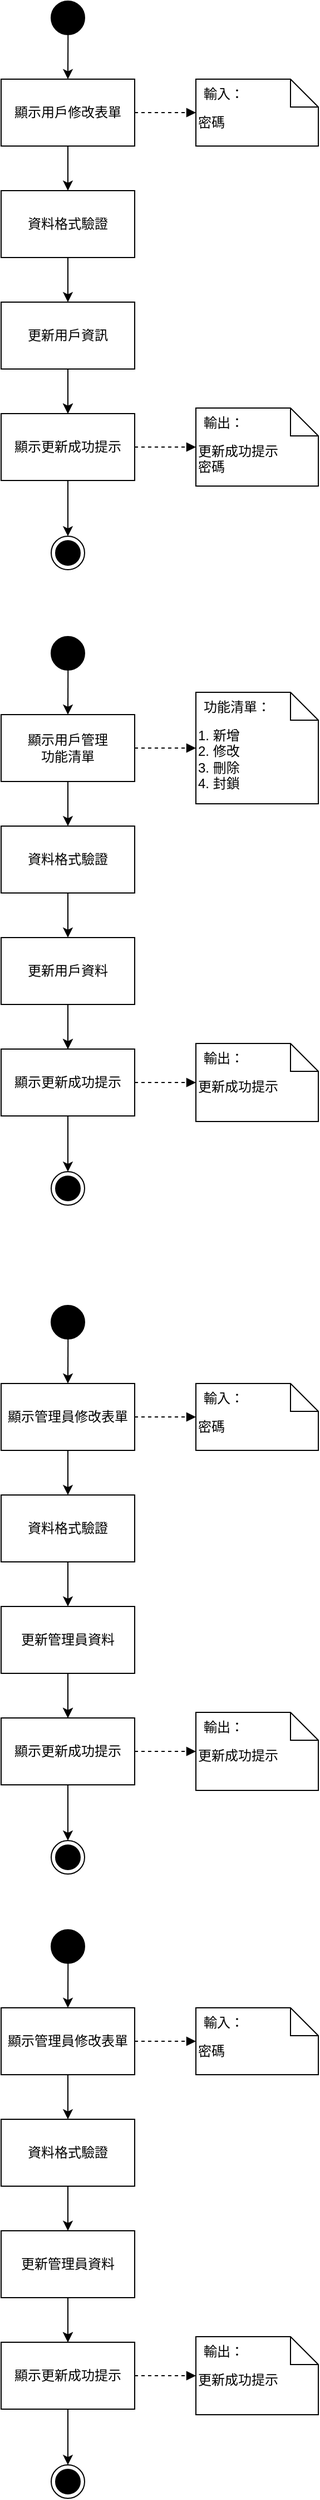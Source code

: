 <mxfile version="22.1.5" type="github">
  <diagram name="第 1 页" id="quUWREb-jlwR2Ny_MdLy">
    <mxGraphModel dx="1290" dy="522" grid="1" gridSize="10" guides="1" tooltips="1" connect="1" arrows="1" fold="1" page="1" pageScale="1" pageWidth="827" pageHeight="1169" math="0" shadow="0">
      <root>
        <mxCell id="0" />
        <mxCell id="1" parent="0" />
        <mxCell id="rR45mx5UOw72tcgHX984-3" value="" style="ellipse;fillColor=strokeColor;html=1;" vertex="1" parent="1">
          <mxGeometry x="165" y="30" width="30" height="30" as="geometry" />
        </mxCell>
        <mxCell id="rR45mx5UOw72tcgHX984-5" value="密碼" style="shape=note2;boundedLbl=1;whiteSpace=wrap;html=1;size=25;verticalAlign=top;align=left;" vertex="1" parent="1">
          <mxGeometry x="295" y="100" width="110" height="60" as="geometry" />
        </mxCell>
        <mxCell id="rR45mx5UOw72tcgHX984-6" value="輸入：" style="resizeWidth=1;part=1;strokeColor=none;fillColor=none;align=left;spacingLeft=5;" vertex="1" parent="rR45mx5UOw72tcgHX984-5">
          <mxGeometry width="110" height="25" relative="1" as="geometry" />
        </mxCell>
        <mxCell id="rR45mx5UOw72tcgHX984-7" value="" style="endArrow=classic;html=1;rounded=0;" edge="1" parent="1" source="rR45mx5UOw72tcgHX984-3" target="rR45mx5UOw72tcgHX984-8">
          <mxGeometry width="50" height="50" relative="1" as="geometry">
            <mxPoint x="465" y="300" as="sourcePoint" />
            <mxPoint x="180" y="100" as="targetPoint" />
          </mxGeometry>
        </mxCell>
        <mxCell id="rR45mx5UOw72tcgHX984-8" value="顯示用戶修改表單" style="rounded=0;whiteSpace=wrap;html=1;" vertex="1" parent="1">
          <mxGeometry x="120" y="100" width="120" height="60" as="geometry" />
        </mxCell>
        <mxCell id="rR45mx5UOw72tcgHX984-13" value="" style="html=1;verticalAlign=bottom;labelBackgroundColor=none;endArrow=block;endFill=1;dashed=1;rounded=0;" edge="1" parent="1" source="rR45mx5UOw72tcgHX984-8" target="rR45mx5UOw72tcgHX984-5">
          <mxGeometry width="160" relative="1" as="geometry">
            <mxPoint x="405" y="270" as="sourcePoint" />
            <mxPoint x="565" y="270" as="targetPoint" />
          </mxGeometry>
        </mxCell>
        <mxCell id="rR45mx5UOw72tcgHX984-14" value="" style="endArrow=classic;html=1;rounded=0;" edge="1" parent="1" target="rR45mx5UOw72tcgHX984-15" source="rR45mx5UOw72tcgHX984-8">
          <mxGeometry width="50" height="50" relative="1" as="geometry">
            <mxPoint x="180" y="160" as="sourcePoint" />
            <mxPoint x="180" y="200" as="targetPoint" />
          </mxGeometry>
        </mxCell>
        <mxCell id="rR45mx5UOw72tcgHX984-15" value="資料格式驗證" style="rounded=0;whiteSpace=wrap;html=1;" vertex="1" parent="1">
          <mxGeometry x="120" y="200" width="120" height="60" as="geometry" />
        </mxCell>
        <mxCell id="rR45mx5UOw72tcgHX984-16" value="" style="endArrow=classic;html=1;rounded=0;" edge="1" parent="1" target="rR45mx5UOw72tcgHX984-17" source="rR45mx5UOw72tcgHX984-15">
          <mxGeometry width="50" height="50" relative="1" as="geometry">
            <mxPoint x="180" y="260" as="sourcePoint" />
            <mxPoint x="180" y="300" as="targetPoint" />
          </mxGeometry>
        </mxCell>
        <mxCell id="rR45mx5UOw72tcgHX984-23" value="" style="edgeStyle=orthogonalEdgeStyle;rounded=0;orthogonalLoop=1;jettySize=auto;html=1;" edge="1" parent="1" source="rR45mx5UOw72tcgHX984-17" target="rR45mx5UOw72tcgHX984-19">
          <mxGeometry relative="1" as="geometry" />
        </mxCell>
        <mxCell id="rR45mx5UOw72tcgHX984-17" value="更新用戶資訊" style="rounded=0;whiteSpace=wrap;html=1;" vertex="1" parent="1">
          <mxGeometry x="120" y="300" width="120" height="60" as="geometry" />
        </mxCell>
        <mxCell id="rR45mx5UOw72tcgHX984-18" value="" style="endArrow=classic;html=1;rounded=0;" edge="1" parent="1" target="rR45mx5UOw72tcgHX984-19">
          <mxGeometry width="50" height="50" relative="1" as="geometry">
            <mxPoint x="180" y="360" as="sourcePoint" />
            <mxPoint x="180" y="400" as="targetPoint" />
          </mxGeometry>
        </mxCell>
        <mxCell id="rR45mx5UOw72tcgHX984-19" value="顯示更新成功提示" style="rounded=0;whiteSpace=wrap;html=1;" vertex="1" parent="1">
          <mxGeometry x="120" y="400" width="120" height="60" as="geometry" />
        </mxCell>
        <mxCell id="rR45mx5UOw72tcgHX984-20" value="更新成功提示&lt;br&gt;密碼" style="shape=note2;boundedLbl=1;whiteSpace=wrap;html=1;size=25;verticalAlign=top;align=left;" vertex="1" parent="1">
          <mxGeometry x="295" y="395" width="110" height="70" as="geometry" />
        </mxCell>
        <mxCell id="rR45mx5UOw72tcgHX984-21" value="輸出：" style="resizeWidth=1;part=1;strokeColor=none;fillColor=none;align=left;spacingLeft=5;" vertex="1" parent="rR45mx5UOw72tcgHX984-20">
          <mxGeometry width="110" height="25" relative="1" as="geometry" />
        </mxCell>
        <mxCell id="rR45mx5UOw72tcgHX984-22" value="" style="html=1;verticalAlign=bottom;labelBackgroundColor=none;endArrow=block;endFill=1;dashed=1;rounded=0;" edge="1" parent="1" target="rR45mx5UOw72tcgHX984-20" source="rR45mx5UOw72tcgHX984-19">
          <mxGeometry width="160" relative="1" as="geometry">
            <mxPoint x="240" y="430" as="sourcePoint" />
            <mxPoint x="565" y="570" as="targetPoint" />
          </mxGeometry>
        </mxCell>
        <mxCell id="rR45mx5UOw72tcgHX984-24" value="" style="endArrow=classic;html=1;rounded=0;" edge="1" parent="1" source="rR45mx5UOw72tcgHX984-19" target="rR45mx5UOw72tcgHX984-25">
          <mxGeometry width="50" height="50" relative="1" as="geometry">
            <mxPoint x="190" y="370" as="sourcePoint" />
            <mxPoint x="180" y="510" as="targetPoint" />
          </mxGeometry>
        </mxCell>
        <mxCell id="rR45mx5UOw72tcgHX984-25" value="" style="ellipse;html=1;shape=endState;fillColor=strokeColor;" vertex="1" parent="1">
          <mxGeometry x="165" y="510" width="30" height="30" as="geometry" />
        </mxCell>
        <mxCell id="rR45mx5UOw72tcgHX984-26" value="" style="ellipse;fillColor=strokeColor;html=1;" vertex="1" parent="1">
          <mxGeometry x="165" y="600" width="30" height="30" as="geometry" />
        </mxCell>
        <mxCell id="rR45mx5UOw72tcgHX984-27" value="1. 新增&lt;br&gt;2. 修改&lt;br&gt;3. 刪除&lt;br&gt;4. 封鎖" style="shape=note2;boundedLbl=1;whiteSpace=wrap;html=1;size=25;verticalAlign=top;align=left;" vertex="1" parent="1">
          <mxGeometry x="295" y="650" width="110" height="100" as="geometry" />
        </mxCell>
        <mxCell id="rR45mx5UOw72tcgHX984-28" value="功能清單：" style="resizeWidth=1;part=1;strokeColor=none;fillColor=none;align=left;spacingLeft=5;" vertex="1" parent="rR45mx5UOw72tcgHX984-27">
          <mxGeometry width="110" height="25" relative="1" as="geometry" />
        </mxCell>
        <mxCell id="rR45mx5UOw72tcgHX984-29" value="" style="endArrow=classic;html=1;rounded=0;" edge="1" parent="1" source="rR45mx5UOw72tcgHX984-26" target="rR45mx5UOw72tcgHX984-30">
          <mxGeometry width="50" height="50" relative="1" as="geometry">
            <mxPoint x="465" y="870" as="sourcePoint" />
            <mxPoint x="180" y="670" as="targetPoint" />
          </mxGeometry>
        </mxCell>
        <mxCell id="rR45mx5UOw72tcgHX984-30" value="顯示用戶管理&lt;br&gt;功能清單" style="rounded=0;whiteSpace=wrap;html=1;" vertex="1" parent="1">
          <mxGeometry x="120" y="670" width="120" height="60" as="geometry" />
        </mxCell>
        <mxCell id="rR45mx5UOw72tcgHX984-31" value="" style="html=1;verticalAlign=bottom;labelBackgroundColor=none;endArrow=block;endFill=1;dashed=1;rounded=0;" edge="1" parent="1" source="rR45mx5UOw72tcgHX984-30" target="rR45mx5UOw72tcgHX984-27">
          <mxGeometry width="160" relative="1" as="geometry">
            <mxPoint x="405" y="840" as="sourcePoint" />
            <mxPoint x="565" y="840" as="targetPoint" />
          </mxGeometry>
        </mxCell>
        <mxCell id="rR45mx5UOw72tcgHX984-32" value="" style="endArrow=classic;html=1;rounded=0;" edge="1" parent="1" source="rR45mx5UOw72tcgHX984-30" target="rR45mx5UOw72tcgHX984-33">
          <mxGeometry width="50" height="50" relative="1" as="geometry">
            <mxPoint x="180" y="730" as="sourcePoint" />
            <mxPoint x="180" y="770" as="targetPoint" />
          </mxGeometry>
        </mxCell>
        <mxCell id="rR45mx5UOw72tcgHX984-33" value="資料格式驗證" style="rounded=0;whiteSpace=wrap;html=1;" vertex="1" parent="1">
          <mxGeometry x="120" y="770" width="120" height="60" as="geometry" />
        </mxCell>
        <mxCell id="rR45mx5UOw72tcgHX984-34" value="" style="endArrow=classic;html=1;rounded=0;" edge="1" parent="1" source="rR45mx5UOw72tcgHX984-33" target="rR45mx5UOw72tcgHX984-36">
          <mxGeometry width="50" height="50" relative="1" as="geometry">
            <mxPoint x="180" y="830" as="sourcePoint" />
            <mxPoint x="180" y="870" as="targetPoint" />
          </mxGeometry>
        </mxCell>
        <mxCell id="rR45mx5UOw72tcgHX984-35" value="" style="edgeStyle=orthogonalEdgeStyle;rounded=0;orthogonalLoop=1;jettySize=auto;html=1;" edge="1" parent="1" source="rR45mx5UOw72tcgHX984-36" target="rR45mx5UOw72tcgHX984-38">
          <mxGeometry relative="1" as="geometry" />
        </mxCell>
        <mxCell id="rR45mx5UOw72tcgHX984-36" value="更新用戶資料" style="rounded=0;whiteSpace=wrap;html=1;" vertex="1" parent="1">
          <mxGeometry x="120" y="870" width="120" height="60" as="geometry" />
        </mxCell>
        <mxCell id="rR45mx5UOw72tcgHX984-37" value="" style="endArrow=classic;html=1;rounded=0;" edge="1" parent="1" target="rR45mx5UOw72tcgHX984-38">
          <mxGeometry width="50" height="50" relative="1" as="geometry">
            <mxPoint x="180" y="930" as="sourcePoint" />
            <mxPoint x="180" y="970" as="targetPoint" />
          </mxGeometry>
        </mxCell>
        <mxCell id="rR45mx5UOw72tcgHX984-38" value="顯示更新成功提示" style="rounded=0;whiteSpace=wrap;html=1;" vertex="1" parent="1">
          <mxGeometry x="120" y="970" width="120" height="60" as="geometry" />
        </mxCell>
        <mxCell id="rR45mx5UOw72tcgHX984-39" value="更新成功提示" style="shape=note2;boundedLbl=1;whiteSpace=wrap;html=1;size=25;verticalAlign=top;align=left;" vertex="1" parent="1">
          <mxGeometry x="295" y="965" width="110" height="70" as="geometry" />
        </mxCell>
        <mxCell id="rR45mx5UOw72tcgHX984-40" value="輸出：" style="resizeWidth=1;part=1;strokeColor=none;fillColor=none;align=left;spacingLeft=5;" vertex="1" parent="rR45mx5UOw72tcgHX984-39">
          <mxGeometry width="110" height="25" relative="1" as="geometry" />
        </mxCell>
        <mxCell id="rR45mx5UOw72tcgHX984-41" value="" style="html=1;verticalAlign=bottom;labelBackgroundColor=none;endArrow=block;endFill=1;dashed=1;rounded=0;" edge="1" parent="1" source="rR45mx5UOw72tcgHX984-38" target="rR45mx5UOw72tcgHX984-39">
          <mxGeometry width="160" relative="1" as="geometry">
            <mxPoint x="240" y="1000" as="sourcePoint" />
            <mxPoint x="565" y="1140" as="targetPoint" />
          </mxGeometry>
        </mxCell>
        <mxCell id="rR45mx5UOw72tcgHX984-42" value="" style="endArrow=classic;html=1;rounded=0;" edge="1" parent="1" source="rR45mx5UOw72tcgHX984-38" target="rR45mx5UOw72tcgHX984-43">
          <mxGeometry width="50" height="50" relative="1" as="geometry">
            <mxPoint x="190" y="940" as="sourcePoint" />
            <mxPoint x="180" y="1080" as="targetPoint" />
          </mxGeometry>
        </mxCell>
        <mxCell id="rR45mx5UOw72tcgHX984-43" value="" style="ellipse;html=1;shape=endState;fillColor=strokeColor;" vertex="1" parent="1">
          <mxGeometry x="165" y="1080" width="30" height="30" as="geometry" />
        </mxCell>
        <mxCell id="rR45mx5UOw72tcgHX984-46" value="" style="ellipse;fillColor=strokeColor;html=1;" vertex="1" parent="1">
          <mxGeometry x="165" y="1200" width="30" height="30" as="geometry" />
        </mxCell>
        <mxCell id="rR45mx5UOw72tcgHX984-49" value="" style="endArrow=classic;html=1;rounded=0;" edge="1" parent="1" source="rR45mx5UOw72tcgHX984-46" target="rR45mx5UOw72tcgHX984-50">
          <mxGeometry width="50" height="50" relative="1" as="geometry">
            <mxPoint x="465" y="1470" as="sourcePoint" />
            <mxPoint x="180" y="1270" as="targetPoint" />
          </mxGeometry>
        </mxCell>
        <mxCell id="rR45mx5UOw72tcgHX984-50" value="顯示管理員修改表單" style="rounded=0;whiteSpace=wrap;html=1;" vertex="1" parent="1">
          <mxGeometry x="120" y="1270" width="120" height="60" as="geometry" />
        </mxCell>
        <mxCell id="rR45mx5UOw72tcgHX984-51" value="" style="html=1;verticalAlign=bottom;labelBackgroundColor=none;endArrow=block;endFill=1;dashed=1;rounded=0;" edge="1" parent="1" source="rR45mx5UOw72tcgHX984-50">
          <mxGeometry width="160" relative="1" as="geometry">
            <mxPoint x="405" y="1440" as="sourcePoint" />
            <mxPoint x="295" y="1300" as="targetPoint" />
          </mxGeometry>
        </mxCell>
        <mxCell id="rR45mx5UOw72tcgHX984-52" value="" style="endArrow=classic;html=1;rounded=0;" edge="1" parent="1" source="rR45mx5UOw72tcgHX984-50" target="rR45mx5UOw72tcgHX984-53">
          <mxGeometry width="50" height="50" relative="1" as="geometry">
            <mxPoint x="180" y="1330" as="sourcePoint" />
            <mxPoint x="180" y="1370" as="targetPoint" />
          </mxGeometry>
        </mxCell>
        <mxCell id="rR45mx5UOw72tcgHX984-53" value="資料格式驗證" style="rounded=0;whiteSpace=wrap;html=1;" vertex="1" parent="1">
          <mxGeometry x="120" y="1370" width="120" height="60" as="geometry" />
        </mxCell>
        <mxCell id="rR45mx5UOw72tcgHX984-54" value="" style="endArrow=classic;html=1;rounded=0;" edge="1" parent="1" source="rR45mx5UOw72tcgHX984-53" target="rR45mx5UOw72tcgHX984-56">
          <mxGeometry width="50" height="50" relative="1" as="geometry">
            <mxPoint x="180" y="1430" as="sourcePoint" />
            <mxPoint x="180" y="1470" as="targetPoint" />
          </mxGeometry>
        </mxCell>
        <mxCell id="rR45mx5UOw72tcgHX984-55" value="" style="edgeStyle=orthogonalEdgeStyle;rounded=0;orthogonalLoop=1;jettySize=auto;html=1;" edge="1" parent="1" source="rR45mx5UOw72tcgHX984-56" target="rR45mx5UOw72tcgHX984-58">
          <mxGeometry relative="1" as="geometry" />
        </mxCell>
        <mxCell id="rR45mx5UOw72tcgHX984-56" value="更新管理員資料" style="rounded=0;whiteSpace=wrap;html=1;" vertex="1" parent="1">
          <mxGeometry x="120" y="1470" width="120" height="60" as="geometry" />
        </mxCell>
        <mxCell id="rR45mx5UOw72tcgHX984-57" value="" style="endArrow=classic;html=1;rounded=0;" edge="1" parent="1" target="rR45mx5UOw72tcgHX984-58">
          <mxGeometry width="50" height="50" relative="1" as="geometry">
            <mxPoint x="180" y="1530" as="sourcePoint" />
            <mxPoint x="180" y="1570" as="targetPoint" />
          </mxGeometry>
        </mxCell>
        <mxCell id="rR45mx5UOw72tcgHX984-58" value="顯示更新成功提示" style="rounded=0;whiteSpace=wrap;html=1;" vertex="1" parent="1">
          <mxGeometry x="120" y="1570" width="120" height="60" as="geometry" />
        </mxCell>
        <mxCell id="rR45mx5UOw72tcgHX984-59" value="更新成功提示" style="shape=note2;boundedLbl=1;whiteSpace=wrap;html=1;size=25;verticalAlign=top;align=left;" vertex="1" parent="1">
          <mxGeometry x="295" y="1565" width="110" height="70" as="geometry" />
        </mxCell>
        <mxCell id="rR45mx5UOw72tcgHX984-60" value="輸出：" style="resizeWidth=1;part=1;strokeColor=none;fillColor=none;align=left;spacingLeft=5;" vertex="1" parent="rR45mx5UOw72tcgHX984-59">
          <mxGeometry width="110" height="25" relative="1" as="geometry" />
        </mxCell>
        <mxCell id="rR45mx5UOw72tcgHX984-61" value="" style="html=1;verticalAlign=bottom;labelBackgroundColor=none;endArrow=block;endFill=1;dashed=1;rounded=0;" edge="1" parent="1" source="rR45mx5UOw72tcgHX984-58" target="rR45mx5UOw72tcgHX984-59">
          <mxGeometry width="160" relative="1" as="geometry">
            <mxPoint x="240" y="1600" as="sourcePoint" />
            <mxPoint x="565" y="1740" as="targetPoint" />
          </mxGeometry>
        </mxCell>
        <mxCell id="rR45mx5UOw72tcgHX984-62" value="" style="endArrow=classic;html=1;rounded=0;" edge="1" parent="1" source="rR45mx5UOw72tcgHX984-58" target="rR45mx5UOw72tcgHX984-63">
          <mxGeometry width="50" height="50" relative="1" as="geometry">
            <mxPoint x="190" y="1540" as="sourcePoint" />
            <mxPoint x="180" y="1680" as="targetPoint" />
          </mxGeometry>
        </mxCell>
        <mxCell id="rR45mx5UOw72tcgHX984-63" value="" style="ellipse;html=1;shape=endState;fillColor=strokeColor;" vertex="1" parent="1">
          <mxGeometry x="165" y="1680" width="30" height="30" as="geometry" />
        </mxCell>
        <mxCell id="rR45mx5UOw72tcgHX984-64" value="密碼" style="shape=note2;boundedLbl=1;whiteSpace=wrap;html=1;size=25;verticalAlign=top;align=left;" vertex="1" parent="1">
          <mxGeometry x="295" y="1270" width="110" height="60" as="geometry" />
        </mxCell>
        <mxCell id="rR45mx5UOw72tcgHX984-65" value="輸入：" style="resizeWidth=1;part=1;strokeColor=none;fillColor=none;align=left;spacingLeft=5;" vertex="1" parent="rR45mx5UOw72tcgHX984-64">
          <mxGeometry width="110" height="25" relative="1" as="geometry" />
        </mxCell>
        <mxCell id="rR45mx5UOw72tcgHX984-67" value="" style="ellipse;fillColor=strokeColor;html=1;" vertex="1" parent="1">
          <mxGeometry x="165" y="1760" width="30" height="30" as="geometry" />
        </mxCell>
        <mxCell id="rR45mx5UOw72tcgHX984-68" value="" style="endArrow=classic;html=1;rounded=0;" edge="1" parent="1" source="rR45mx5UOw72tcgHX984-67" target="rR45mx5UOw72tcgHX984-69">
          <mxGeometry width="50" height="50" relative="1" as="geometry">
            <mxPoint x="465" y="2030" as="sourcePoint" />
            <mxPoint x="180" y="1830" as="targetPoint" />
          </mxGeometry>
        </mxCell>
        <mxCell id="rR45mx5UOw72tcgHX984-69" value="顯示管理員修改表單" style="rounded=0;whiteSpace=wrap;html=1;" vertex="1" parent="1">
          <mxGeometry x="120" y="1830" width="120" height="60" as="geometry" />
        </mxCell>
        <mxCell id="rR45mx5UOw72tcgHX984-70" value="" style="html=1;verticalAlign=bottom;labelBackgroundColor=none;endArrow=block;endFill=1;dashed=1;rounded=0;" edge="1" parent="1" source="rR45mx5UOw72tcgHX984-69">
          <mxGeometry width="160" relative="1" as="geometry">
            <mxPoint x="405" y="2000" as="sourcePoint" />
            <mxPoint x="295" y="1860" as="targetPoint" />
          </mxGeometry>
        </mxCell>
        <mxCell id="rR45mx5UOw72tcgHX984-71" value="" style="endArrow=classic;html=1;rounded=0;" edge="1" parent="1" source="rR45mx5UOw72tcgHX984-69" target="rR45mx5UOw72tcgHX984-72">
          <mxGeometry width="50" height="50" relative="1" as="geometry">
            <mxPoint x="180" y="1890" as="sourcePoint" />
            <mxPoint x="180" y="1930" as="targetPoint" />
          </mxGeometry>
        </mxCell>
        <mxCell id="rR45mx5UOw72tcgHX984-72" value="資料格式驗證" style="rounded=0;whiteSpace=wrap;html=1;" vertex="1" parent="1">
          <mxGeometry x="120" y="1930" width="120" height="60" as="geometry" />
        </mxCell>
        <mxCell id="rR45mx5UOw72tcgHX984-73" value="" style="endArrow=classic;html=1;rounded=0;" edge="1" parent="1" source="rR45mx5UOw72tcgHX984-72" target="rR45mx5UOw72tcgHX984-75">
          <mxGeometry width="50" height="50" relative="1" as="geometry">
            <mxPoint x="180" y="1990" as="sourcePoint" />
            <mxPoint x="180" y="2030" as="targetPoint" />
          </mxGeometry>
        </mxCell>
        <mxCell id="rR45mx5UOw72tcgHX984-74" value="" style="edgeStyle=orthogonalEdgeStyle;rounded=0;orthogonalLoop=1;jettySize=auto;html=1;" edge="1" parent="1" source="rR45mx5UOw72tcgHX984-75" target="rR45mx5UOw72tcgHX984-77">
          <mxGeometry relative="1" as="geometry" />
        </mxCell>
        <mxCell id="rR45mx5UOw72tcgHX984-75" value="更新管理員資料" style="rounded=0;whiteSpace=wrap;html=1;" vertex="1" parent="1">
          <mxGeometry x="120" y="2030" width="120" height="60" as="geometry" />
        </mxCell>
        <mxCell id="rR45mx5UOw72tcgHX984-76" value="" style="endArrow=classic;html=1;rounded=0;" edge="1" parent="1" target="rR45mx5UOw72tcgHX984-77">
          <mxGeometry width="50" height="50" relative="1" as="geometry">
            <mxPoint x="180" y="2090" as="sourcePoint" />
            <mxPoint x="180" y="2130" as="targetPoint" />
          </mxGeometry>
        </mxCell>
        <mxCell id="rR45mx5UOw72tcgHX984-77" value="顯示更新成功提示" style="rounded=0;whiteSpace=wrap;html=1;" vertex="1" parent="1">
          <mxGeometry x="120" y="2130" width="120" height="60" as="geometry" />
        </mxCell>
        <mxCell id="rR45mx5UOw72tcgHX984-78" value="更新成功提示" style="shape=note2;boundedLbl=1;whiteSpace=wrap;html=1;size=25;verticalAlign=top;align=left;" vertex="1" parent="1">
          <mxGeometry x="295" y="2125" width="110" height="70" as="geometry" />
        </mxCell>
        <mxCell id="rR45mx5UOw72tcgHX984-79" value="輸出：" style="resizeWidth=1;part=1;strokeColor=none;fillColor=none;align=left;spacingLeft=5;" vertex="1" parent="rR45mx5UOw72tcgHX984-78">
          <mxGeometry width="110" height="25" relative="1" as="geometry" />
        </mxCell>
        <mxCell id="rR45mx5UOw72tcgHX984-80" value="" style="html=1;verticalAlign=bottom;labelBackgroundColor=none;endArrow=block;endFill=1;dashed=1;rounded=0;" edge="1" parent="1" source="rR45mx5UOw72tcgHX984-77" target="rR45mx5UOw72tcgHX984-78">
          <mxGeometry width="160" relative="1" as="geometry">
            <mxPoint x="240" y="2160" as="sourcePoint" />
            <mxPoint x="565" y="2300" as="targetPoint" />
          </mxGeometry>
        </mxCell>
        <mxCell id="rR45mx5UOw72tcgHX984-81" value="" style="endArrow=classic;html=1;rounded=0;" edge="1" parent="1" source="rR45mx5UOw72tcgHX984-77" target="rR45mx5UOw72tcgHX984-82">
          <mxGeometry width="50" height="50" relative="1" as="geometry">
            <mxPoint x="190" y="2100" as="sourcePoint" />
            <mxPoint x="180" y="2240" as="targetPoint" />
          </mxGeometry>
        </mxCell>
        <mxCell id="rR45mx5UOw72tcgHX984-82" value="" style="ellipse;html=1;shape=endState;fillColor=strokeColor;" vertex="1" parent="1">
          <mxGeometry x="165" y="2240" width="30" height="30" as="geometry" />
        </mxCell>
        <mxCell id="rR45mx5UOw72tcgHX984-83" value="密碼" style="shape=note2;boundedLbl=1;whiteSpace=wrap;html=1;size=25;verticalAlign=top;align=left;" vertex="1" parent="1">
          <mxGeometry x="295" y="1830" width="110" height="60" as="geometry" />
        </mxCell>
        <mxCell id="rR45mx5UOw72tcgHX984-84" value="輸入：" style="resizeWidth=1;part=1;strokeColor=none;fillColor=none;align=left;spacingLeft=5;" vertex="1" parent="rR45mx5UOw72tcgHX984-83">
          <mxGeometry width="110" height="25" relative="1" as="geometry" />
        </mxCell>
      </root>
    </mxGraphModel>
  </diagram>
</mxfile>
